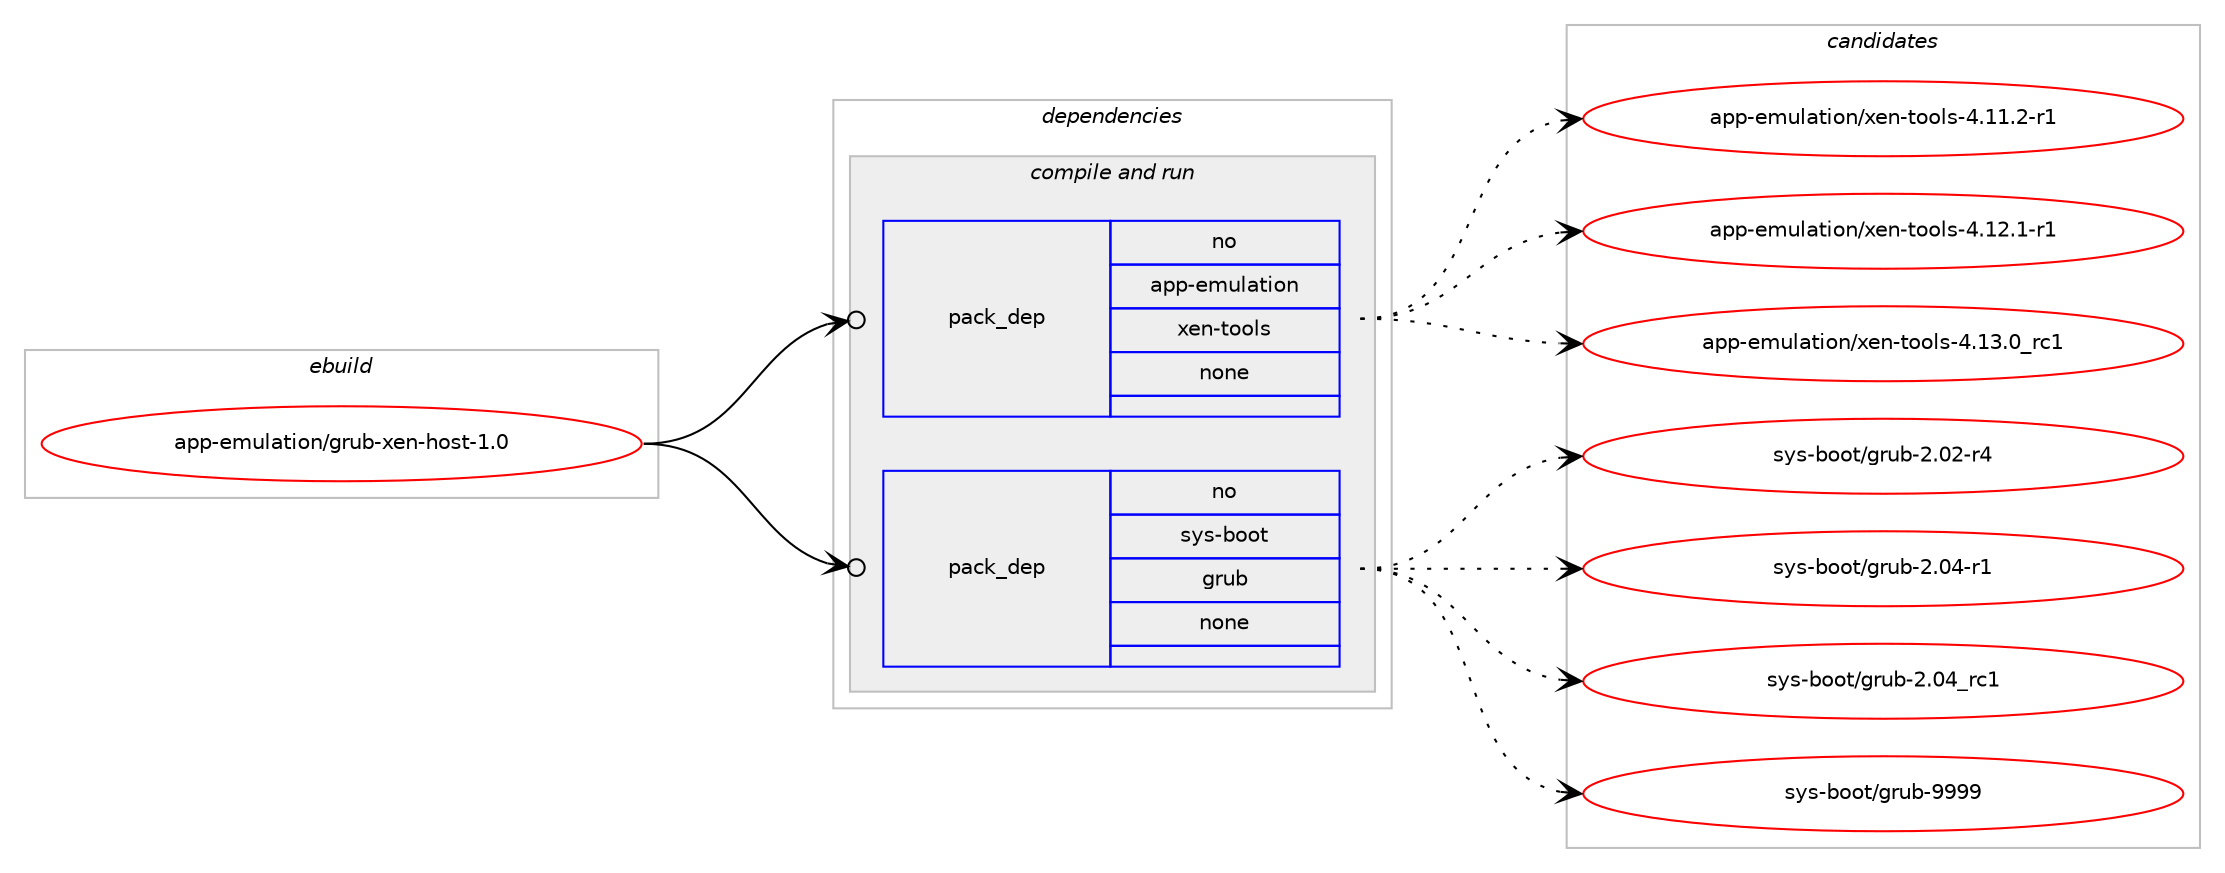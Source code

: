 digraph prolog {

# *************
# Graph options
# *************

newrank=true;
concentrate=true;
compound=true;
graph [rankdir=LR,fontname=Helvetica,fontsize=10,ranksep=1.5];#, ranksep=2.5, nodesep=0.2];
edge  [arrowhead=vee];
node  [fontname=Helvetica,fontsize=10];

# **********
# The ebuild
# **********

subgraph cluster_leftcol {
color=gray;
rank=same;
label=<<i>ebuild</i>>;
id [label="app-emulation/grub-xen-host-1.0", color=red, width=4, href="../app-emulation/grub-xen-host-1.0.svg"];
}

# ****************
# The dependencies
# ****************

subgraph cluster_midcol {
color=gray;
label=<<i>dependencies</i>>;
subgraph cluster_compile {
fillcolor="#eeeeee";
style=filled;
label=<<i>compile</i>>;
}
subgraph cluster_compileandrun {
fillcolor="#eeeeee";
style=filled;
label=<<i>compile and run</i>>;
subgraph pack361716 {
dependency486219 [label=<<TABLE BORDER="0" CELLBORDER="1" CELLSPACING="0" CELLPADDING="4" WIDTH="220"><TR><TD ROWSPAN="6" CELLPADDING="30">pack_dep</TD></TR><TR><TD WIDTH="110">no</TD></TR><TR><TD>app-emulation</TD></TR><TR><TD>xen-tools</TD></TR><TR><TD>none</TD></TR><TR><TD></TD></TR></TABLE>>, shape=none, color=blue];
}
id:e -> dependency486219:w [weight=20,style="solid",arrowhead="odotvee"];
subgraph pack361717 {
dependency486220 [label=<<TABLE BORDER="0" CELLBORDER="1" CELLSPACING="0" CELLPADDING="4" WIDTH="220"><TR><TD ROWSPAN="6" CELLPADDING="30">pack_dep</TD></TR><TR><TD WIDTH="110">no</TD></TR><TR><TD>sys-boot</TD></TR><TR><TD>grub</TD></TR><TR><TD>none</TD></TR><TR><TD></TD></TR></TABLE>>, shape=none, color=blue];
}
id:e -> dependency486220:w [weight=20,style="solid",arrowhead="odotvee"];
}
subgraph cluster_run {
fillcolor="#eeeeee";
style=filled;
label=<<i>run</i>>;
}
}

# **************
# The candidates
# **************

subgraph cluster_choices {
rank=same;
color=gray;
label=<<i>candidates</i>>;

subgraph choice361716 {
color=black;
nodesep=1;
choice9711211245101109117108971161051111104712010111045116111111108115455246494946504511449 [label="app-emulation/xen-tools-4.11.2-r1", color=red, width=4,href="../app-emulation/xen-tools-4.11.2-r1.svg"];
choice9711211245101109117108971161051111104712010111045116111111108115455246495046494511449 [label="app-emulation/xen-tools-4.12.1-r1", color=red, width=4,href="../app-emulation/xen-tools-4.12.1-r1.svg"];
choice971121124510110911710897116105111110471201011104511611111110811545524649514648951149949 [label="app-emulation/xen-tools-4.13.0_rc1", color=red, width=4,href="../app-emulation/xen-tools-4.13.0_rc1.svg"];
dependency486219:e -> choice9711211245101109117108971161051111104712010111045116111111108115455246494946504511449:w [style=dotted,weight="100"];
dependency486219:e -> choice9711211245101109117108971161051111104712010111045116111111108115455246495046494511449:w [style=dotted,weight="100"];
dependency486219:e -> choice971121124510110911710897116105111110471201011104511611111110811545524649514648951149949:w [style=dotted,weight="100"];
}
subgraph choice361717 {
color=black;
nodesep=1;
choice1151211154598111111116471031141179845504648504511452 [label="sys-boot/grub-2.02-r4", color=red, width=4,href="../sys-boot/grub-2.02-r4.svg"];
choice1151211154598111111116471031141179845504648524511449 [label="sys-boot/grub-2.04-r1", color=red, width=4,href="../sys-boot/grub-2.04-r1.svg"];
choice115121115459811111111647103114117984550464852951149949 [label="sys-boot/grub-2.04_rc1", color=red, width=4,href="../sys-boot/grub-2.04_rc1.svg"];
choice115121115459811111111647103114117984557575757 [label="sys-boot/grub-9999", color=red, width=4,href="../sys-boot/grub-9999.svg"];
dependency486220:e -> choice1151211154598111111116471031141179845504648504511452:w [style=dotted,weight="100"];
dependency486220:e -> choice1151211154598111111116471031141179845504648524511449:w [style=dotted,weight="100"];
dependency486220:e -> choice115121115459811111111647103114117984550464852951149949:w [style=dotted,weight="100"];
dependency486220:e -> choice115121115459811111111647103114117984557575757:w [style=dotted,weight="100"];
}
}

}
